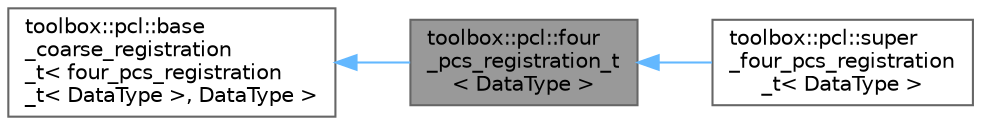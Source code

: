 digraph "toolbox::pcl::four_pcs_registration_t&lt; DataType &gt;"
{
 // LATEX_PDF_SIZE
  bgcolor="transparent";
  edge [fontname=Helvetica,fontsize=10,labelfontname=Helvetica,labelfontsize=10];
  node [fontname=Helvetica,fontsize=10,shape=box,height=0.2,width=0.4];
  rankdir="LR";
  Node1 [id="Node000001",label="toolbox::pcl::four\l_pcs_registration_t\l\< DataType \>",height=0.2,width=0.4,color="gray40", fillcolor="grey60", style="filled", fontcolor="black",tooltip="4PCS（4-Point Congruent Sets）粗配准算法 / 4PCS coarse registration algorithm"];
  Node2 -> Node1 [id="edge1_Node000001_Node000002",dir="back",color="steelblue1",style="solid",tooltip=" "];
  Node2 [id="Node000002",label="toolbox::pcl::base\l_coarse_registration\l_t\< four_pcs_registration\l_t\< DataType \>, DataType \>",height=0.2,width=0.4,color="gray40", fillcolor="white", style="filled",URL="$classtoolbox_1_1pcl_1_1base__coarse__registration__t.html",tooltip=" "];
  Node1 -> Node3 [id="edge2_Node000001_Node000003",dir="back",color="steelblue1",style="solid",tooltip=" "];
  Node3 [id="Node000003",label="toolbox::pcl::super\l_four_pcs_registration\l_t\< DataType \>",height=0.2,width=0.4,color="gray40", fillcolor="white", style="filled",URL="$classtoolbox_1_1pcl_1_1super__four__pcs__registration__t.html",tooltip="Super4PCS 粗配准算法 / Super4PCS coarse registration algorithm."];
}
